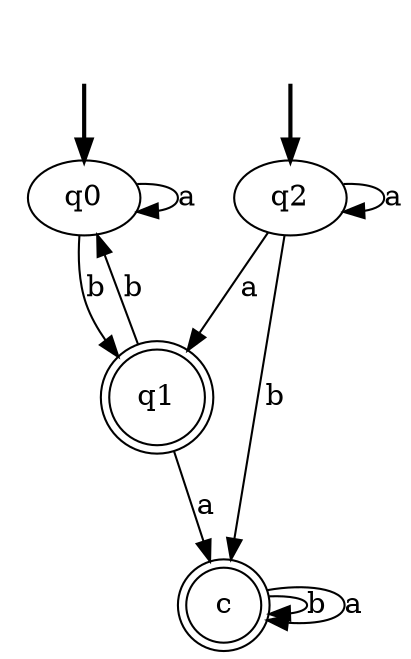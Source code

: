 digraph {
	fake0 [style=invisible]
	fake1 [style=invisible]
	q2 [root=true]
	q0 [root=true]
	q1 [shape=doublecircle]
	c [shape=doublecircle]
	fake1 -> q2 [style=bold]
	fake0 -> q0 [style=bold]
	q1 -> q0 [label=b]
	q0 -> q0 [label=a]
	q2 -> q2 [label=a]
	q2 -> q1 [label=a]
	q0 -> q1 [label=b]
	q2 -> c [label=b]
	q1 -> c [label=a]
	c -> c [label=b]
	c -> c [label=a]
}

